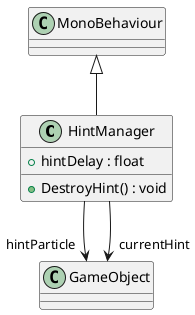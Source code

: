 @startuml
class HintManager {
    + hintDelay : float
    + DestroyHint() : void
}
MonoBehaviour <|-- HintManager
HintManager --> "hintParticle" GameObject
HintManager --> "currentHint" GameObject
@enduml
